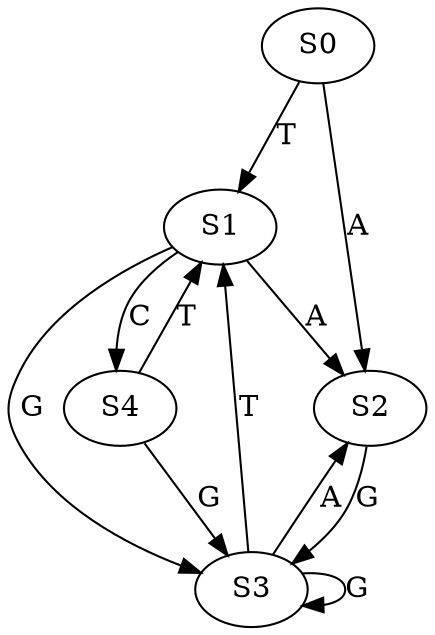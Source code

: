 strict digraph  {
	S0 -> S1 [ label = T ];
	S0 -> S2 [ label = A ];
	S1 -> S2 [ label = A ];
	S1 -> S3 [ label = G ];
	S1 -> S4 [ label = C ];
	S2 -> S3 [ label = G ];
	S3 -> S1 [ label = T ];
	S3 -> S2 [ label = A ];
	S3 -> S3 [ label = G ];
	S4 -> S1 [ label = T ];
	S4 -> S3 [ label = G ];
}
